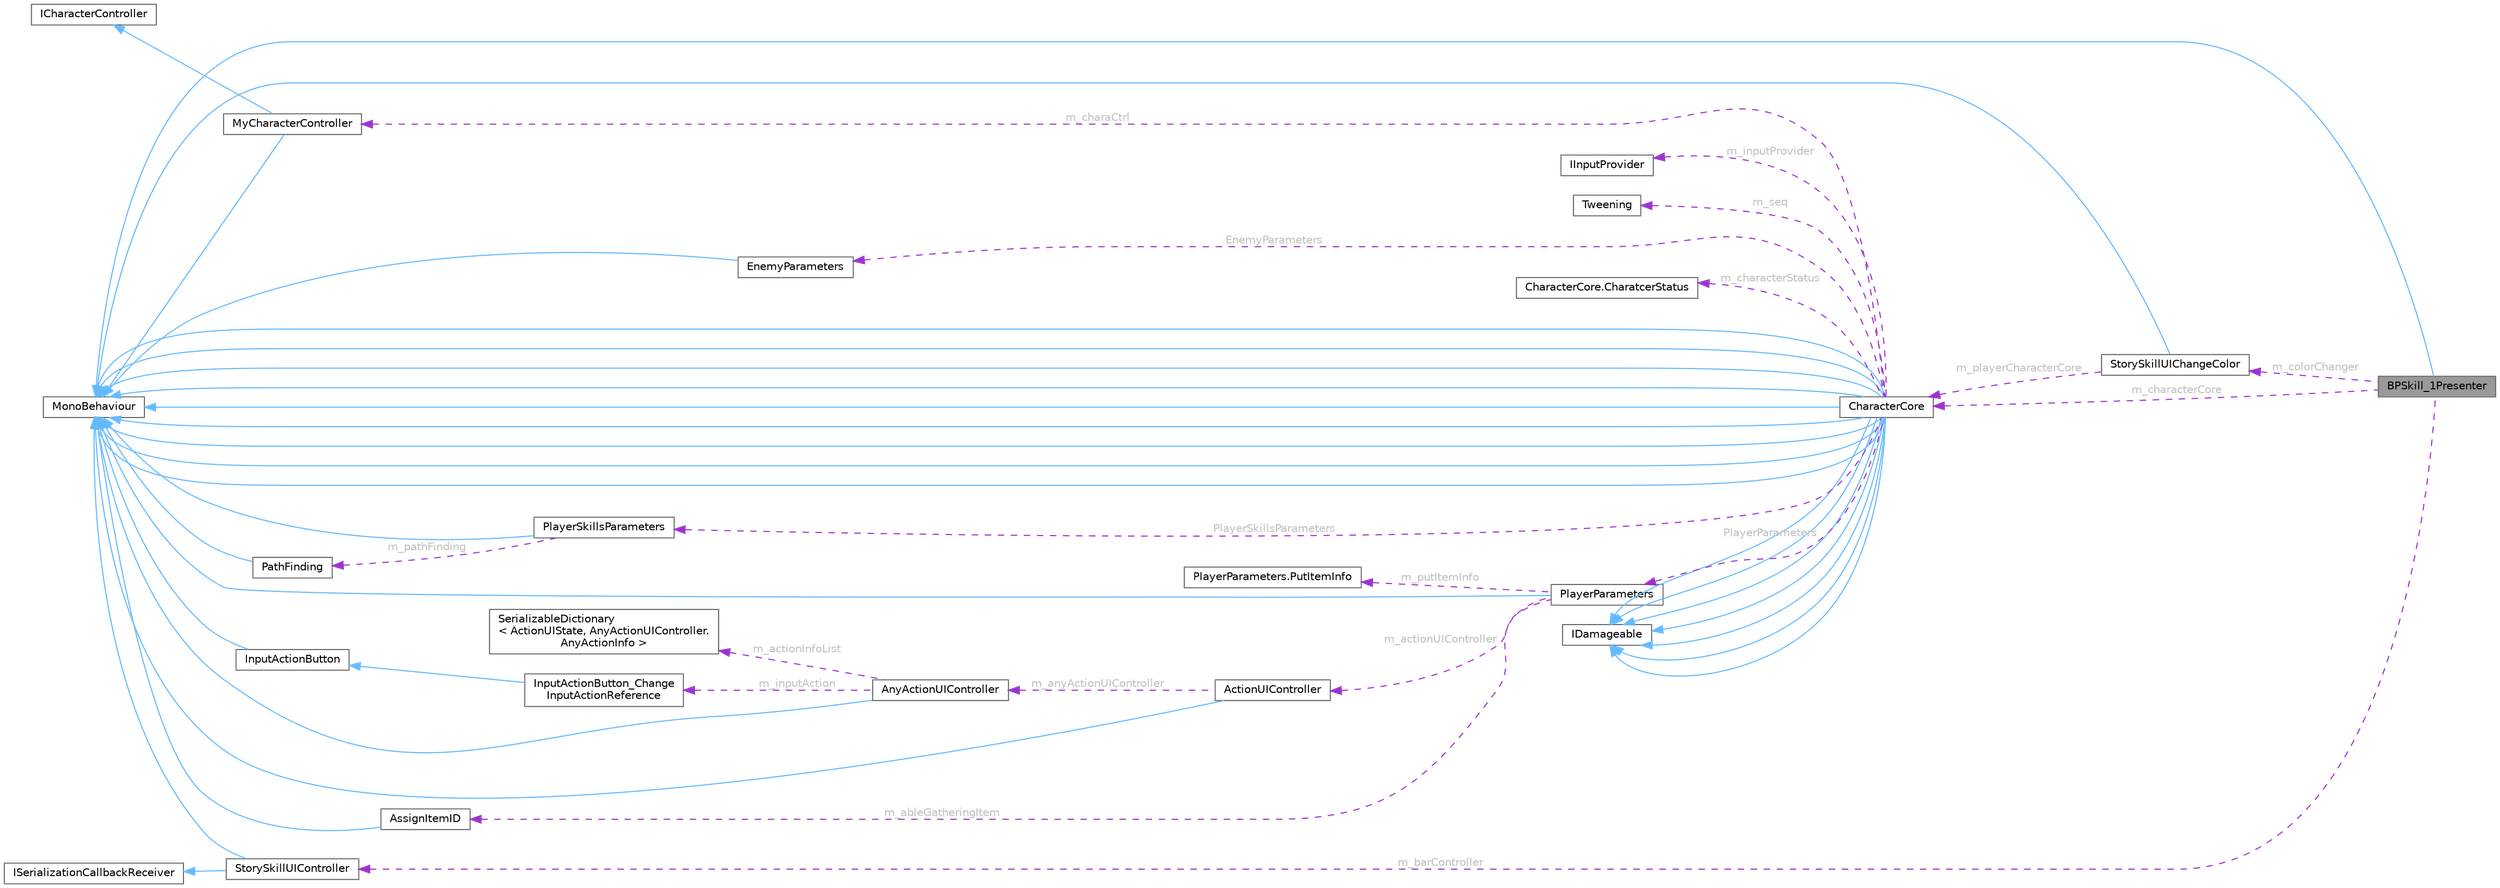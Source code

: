 digraph "BPSkill_1Presenter"
{
 // LATEX_PDF_SIZE
  bgcolor="transparent";
  edge [fontname=Helvetica,fontsize=10,labelfontname=Helvetica,labelfontsize=10];
  node [fontname=Helvetica,fontsize=10,shape=box,height=0.2,width=0.4];
  rankdir="LR";
  Node1 [id="Node000001",label="BPSkill_1Presenter",height=0.2,width=0.4,color="gray40", fillcolor="grey60", style="filled", fontcolor="black",tooltip=" "];
  Node2 -> Node1 [id="edge1_Node000001_Node000002",dir="back",color="steelblue1",style="solid",tooltip=" "];
  Node2 [id="Node000002",label="MonoBehaviour",height=0.2,width=0.4,color="gray40", fillcolor="white", style="filled",tooltip=" "];
  Node3 -> Node1 [id="edge2_Node000001_Node000003",dir="back",color="darkorchid3",style="dashed",tooltip=" ",label=" m_characterCore",fontcolor="grey" ];
  Node3 [id="Node000003",label="CharacterCore",height=0.2,width=0.4,color="gray40", fillcolor="white", style="filled",URL="$class_character_core.html",tooltip=" "];
  Node2 -> Node3 [id="edge3_Node000003_Node000002",dir="back",color="steelblue1",style="solid",tooltip=" "];
  Node4 -> Node3 [id="edge4_Node000003_Node000004",dir="back",color="steelblue1",style="solid",tooltip=" "];
  Node4 [id="Node000004",label="IDamageable",height=0.2,width=0.4,color="gray40", fillcolor="white", style="filled",URL="$interface_i_damageable.html",tooltip=" "];
  Node2 -> Node3 [id="edge5_Node000003_Node000002",dir="back",color="steelblue1",style="solid",tooltip=" "];
  Node4 -> Node3 [id="edge6_Node000003_Node000004",dir="back",color="steelblue1",style="solid",tooltip=" "];
  Node2 -> Node3 [id="edge7_Node000003_Node000002",dir="back",color="steelblue1",style="solid",tooltip=" "];
  Node4 -> Node3 [id="edge8_Node000003_Node000004",dir="back",color="steelblue1",style="solid",tooltip=" "];
  Node2 -> Node3 [id="edge9_Node000003_Node000002",dir="back",color="steelblue1",style="solid",tooltip=" "];
  Node4 -> Node3 [id="edge10_Node000003_Node000004",dir="back",color="steelblue1",style="solid",tooltip=" "];
  Node2 -> Node3 [id="edge11_Node000003_Node000002",dir="back",color="steelblue1",style="solid",tooltip=" "];
  Node4 -> Node3 [id="edge12_Node000003_Node000004",dir="back",color="steelblue1",style="solid",tooltip=" "];
  Node2 -> Node3 [id="edge13_Node000003_Node000002",dir="back",color="steelblue1",style="solid",tooltip=" "];
  Node4 -> Node3 [id="edge14_Node000003_Node000004",dir="back",color="steelblue1",style="solid",tooltip=" "];
  Node2 -> Node3 [id="edge15_Node000003_Node000002",dir="back",color="steelblue1",style="solid",tooltip=" "];
  Node4 -> Node3 [id="edge16_Node000003_Node000004",dir="back",color="steelblue1",style="solid",tooltip=" "];
  Node2 -> Node3 [id="edge17_Node000003_Node000002",dir="back",color="steelblue1",style="solid",tooltip=" "];
  Node2 -> Node3 [id="edge18_Node000003_Node000002",dir="back",color="steelblue1",style="solid",tooltip=" "];
  Node5 -> Node3 [id="edge19_Node000003_Node000005",dir="back",color="darkorchid3",style="dashed",tooltip=" ",label=" m_charaCtrl",fontcolor="grey" ];
  Node5 [id="Node000005",label="MyCharacterController",height=0.2,width=0.4,color="gray40", fillcolor="white", style="filled",URL="$class_my_character_controller.html",tooltip=" "];
  Node2 -> Node5 [id="edge20_Node000005_Node000002",dir="back",color="steelblue1",style="solid",tooltip=" "];
  Node6 -> Node5 [id="edge21_Node000005_Node000006",dir="back",color="steelblue1",style="solid",tooltip=" "];
  Node6 [id="Node000006",label="ICharacterController",height=0.2,width=0.4,color="gray40", fillcolor="white", style="filled",tooltip=" "];
  Node7 -> Node3 [id="edge22_Node000003_Node000007",dir="back",color="darkorchid3",style="dashed",tooltip=" ",label=" m_inputProvider",fontcolor="grey" ];
  Node7 [id="Node000007",label="IInputProvider",height=0.2,width=0.4,color="gray40", fillcolor="white", style="filled",URL="$interface_i_input_provider.html",tooltip=" "];
  Node8 -> Node3 [id="edge23_Node000003_Node000008",dir="back",color="darkorchid3",style="dashed",tooltip=" ",label=" m_seq",fontcolor="grey" ];
  Node8 [id="Node000008",label="Tweening",height=0.2,width=0.4,color="gray40", fillcolor="white", style="filled",tooltip=" "];
  Node9 -> Node3 [id="edge24_Node000003_Node000009",dir="back",color="darkorchid3",style="dashed",tooltip=" ",label=" m_characterStatus",fontcolor="grey" ];
  Node9 [id="Node000009",label="CharacterCore.CharatcerStatus",height=0.2,width=0.4,color="gray40", fillcolor="white", style="filled",URL="$struct_character_core_1_1_charatcer_status.html",tooltip=" "];
  Node10 -> Node3 [id="edge25_Node000003_Node000010",dir="back",color="darkorchid3",style="dashed",tooltip=" ",label=" PlayerParameters",fontcolor="grey" ];
  Node10 [id="Node000010",label="PlayerParameters",height=0.2,width=0.4,color="gray40", fillcolor="white", style="filled",URL="$class_player_parameters.html",tooltip=" "];
  Node2 -> Node10 [id="edge26_Node000010_Node000002",dir="back",color="steelblue1",style="solid",tooltip=" "];
  Node11 -> Node10 [id="edge27_Node000010_Node000011",dir="back",color="darkorchid3",style="dashed",tooltip=" ",label=" m_putItemInfo",fontcolor="grey" ];
  Node11 [id="Node000011",label="PlayerParameters.PutItemInfo",height=0.2,width=0.4,color="gray40", fillcolor="white", style="filled",URL="$struct_player_parameters_1_1_put_item_info.html",tooltip=" "];
  Node12 -> Node10 [id="edge28_Node000010_Node000012",dir="back",color="darkorchid3",style="dashed",tooltip=" ",label=" m_ableGatheringItem",fontcolor="grey" ];
  Node12 [id="Node000012",label="AssignItemID",height=0.2,width=0.4,color="gray40", fillcolor="white", style="filled",URL="$class_assign_item_i_d.html",tooltip=" "];
  Node2 -> Node12 [id="edge29_Node000012_Node000002",dir="back",color="steelblue1",style="solid",tooltip=" "];
  Node13 -> Node10 [id="edge30_Node000010_Node000013",dir="back",color="darkorchid3",style="dashed",tooltip=" ",label=" m_actionUIController",fontcolor="grey" ];
  Node13 [id="Node000013",label="ActionUIController",height=0.2,width=0.4,color="gray40", fillcolor="white", style="filled",URL="$class_action_u_i_controller.html",tooltip=" "];
  Node2 -> Node13 [id="edge31_Node000013_Node000002",dir="back",color="steelblue1",style="solid",tooltip=" "];
  Node14 -> Node13 [id="edge32_Node000013_Node000014",dir="back",color="darkorchid3",style="dashed",tooltip=" ",label=" m_anyActionUIController",fontcolor="grey" ];
  Node14 [id="Node000014",label="AnyActionUIController",height=0.2,width=0.4,color="gray40", fillcolor="white", style="filled",URL="$class_any_action_u_i_controller.html",tooltip="アイテムを拾ったり、インタラクトする際のUI表示を制御するクラス"];
  Node2 -> Node14 [id="edge33_Node000014_Node000002",dir="back",color="steelblue1",style="solid",tooltip=" "];
  Node15 -> Node14 [id="edge34_Node000014_Node000015",dir="back",color="darkorchid3",style="dashed",tooltip=" ",label=" m_inputAction",fontcolor="grey" ];
  Node15 [id="Node000015",label="InputActionButton_Change\lInputActionReference",height=0.2,width=0.4,color="gray40", fillcolor="white", style="filled",URL="$class_input_action_button___change_input_action_reference.html",tooltip=" "];
  Node16 -> Node15 [id="edge35_Node000015_Node000016",dir="back",color="steelblue1",style="solid",tooltip=" "];
  Node16 [id="Node000016",label="InputActionButton",height=0.2,width=0.4,color="gray40", fillcolor="white", style="filled",URL="$class_input_action_button.html",tooltip=" "];
  Node2 -> Node16 [id="edge36_Node000016_Node000002",dir="back",color="steelblue1",style="solid",tooltip=" "];
  Node17 -> Node14 [id="edge37_Node000014_Node000017",dir="back",color="darkorchid3",style="dashed",tooltip=" ",label=" m_actionInfoList",fontcolor="grey" ];
  Node17 [id="Node000017",label="SerializableDictionary\l\< ActionUIState, AnyActionUIController.\lAnyActionInfo \>",height=0.2,width=0.4,color="gray40", fillcolor="white", style="filled",URL="$class_serializable_dictionary.html",tooltip=" "];
  Node18 -> Node3 [id="edge38_Node000003_Node000018",dir="back",color="darkorchid3",style="dashed",tooltip=" ",label=" EnemyParameters",fontcolor="grey" ];
  Node18 [id="Node000018",label="EnemyParameters",height=0.2,width=0.4,color="gray40", fillcolor="white", style="filled",URL="$class_enemy_parameters.html",tooltip=" "];
  Node2 -> Node18 [id="edge39_Node000018_Node000002",dir="back",color="steelblue1",style="solid",tooltip=" "];
  Node19 -> Node3 [id="edge40_Node000003_Node000019",dir="back",color="darkorchid3",style="dashed",tooltip=" ",label=" PlayerSkillsParameters",fontcolor="grey" ];
  Node19 [id="Node000019",label="PlayerSkillsParameters",height=0.2,width=0.4,color="gray40", fillcolor="white", style="filled",URL="$class_player_skills_parameters.html",tooltip=" "];
  Node2 -> Node19 [id="edge41_Node000019_Node000002",dir="back",color="steelblue1",style="solid",tooltip=" "];
  Node20 -> Node19 [id="edge42_Node000019_Node000020",dir="back",color="darkorchid3",style="dashed",tooltip=" ",label=" m_pathFinding",fontcolor="grey" ];
  Node20 [id="Node000020",label="PathFinding",height=0.2,width=0.4,color="gray40", fillcolor="white", style="filled",URL="$class_path_finding.html",tooltip=" "];
  Node2 -> Node20 [id="edge43_Node000020_Node000002",dir="back",color="steelblue1",style="solid",tooltip=" "];
  Node21 -> Node1 [id="edge44_Node000001_Node000021",dir="back",color="darkorchid3",style="dashed",tooltip=" ",label=" m_barController",fontcolor="grey" ];
  Node21 [id="Node000021",label="StorySkillUIController",height=0.2,width=0.4,color="gray40", fillcolor="white", style="filled",URL="$class_story_skill_u_i_controller.html",tooltip=" "];
  Node2 -> Node21 [id="edge45_Node000021_Node000002",dir="back",color="steelblue1",style="solid",tooltip=" "];
  Node22 -> Node21 [id="edge46_Node000021_Node000022",dir="back",color="steelblue1",style="solid",tooltip=" "];
  Node22 [id="Node000022",label="ISerializationCallbackReceiver",height=0.2,width=0.4,color="gray40", fillcolor="white", style="filled",tooltip=" "];
  Node23 -> Node1 [id="edge47_Node000001_Node000023",dir="back",color="darkorchid3",style="dashed",tooltip=" ",label=" m_colorChanger",fontcolor="grey" ];
  Node23 [id="Node000023",label="StorySkillUIChangeColor",height=0.2,width=0.4,color="gray40", fillcolor="white", style="filled",URL="$class_story_skill_u_i_change_color.html",tooltip=" "];
  Node2 -> Node23 [id="edge48_Node000023_Node000002",dir="back",color="steelblue1",style="solid",tooltip=" "];
  Node3 -> Node23 [id="edge49_Node000023_Node000003",dir="back",color="darkorchid3",style="dashed",tooltip=" ",label=" m_playerCharacterCore",fontcolor="grey" ];
}
